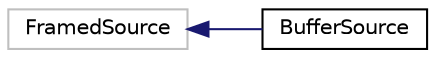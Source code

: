 digraph "Graphical Class Hierarchy"
{
  edge [fontname="Helvetica",fontsize="10",labelfontname="Helvetica",labelfontsize="10"];
  node [fontname="Helvetica",fontsize="10",shape=record];
  rankdir="LR";
  Node84 [label="FramedSource",height=0.2,width=0.4,color="grey75", fillcolor="white", style="filled"];
  Node84 -> Node0 [dir="back",color="midnightblue",fontsize="10",style="solid",fontname="Helvetica"];
  Node0 [label="BufferSource",height=0.2,width=0.4,color="black", fillcolor="white", style="filled",URL="$classBufferSource.html",tooltip="Implements a FramedSource for sending frames. "];
}
